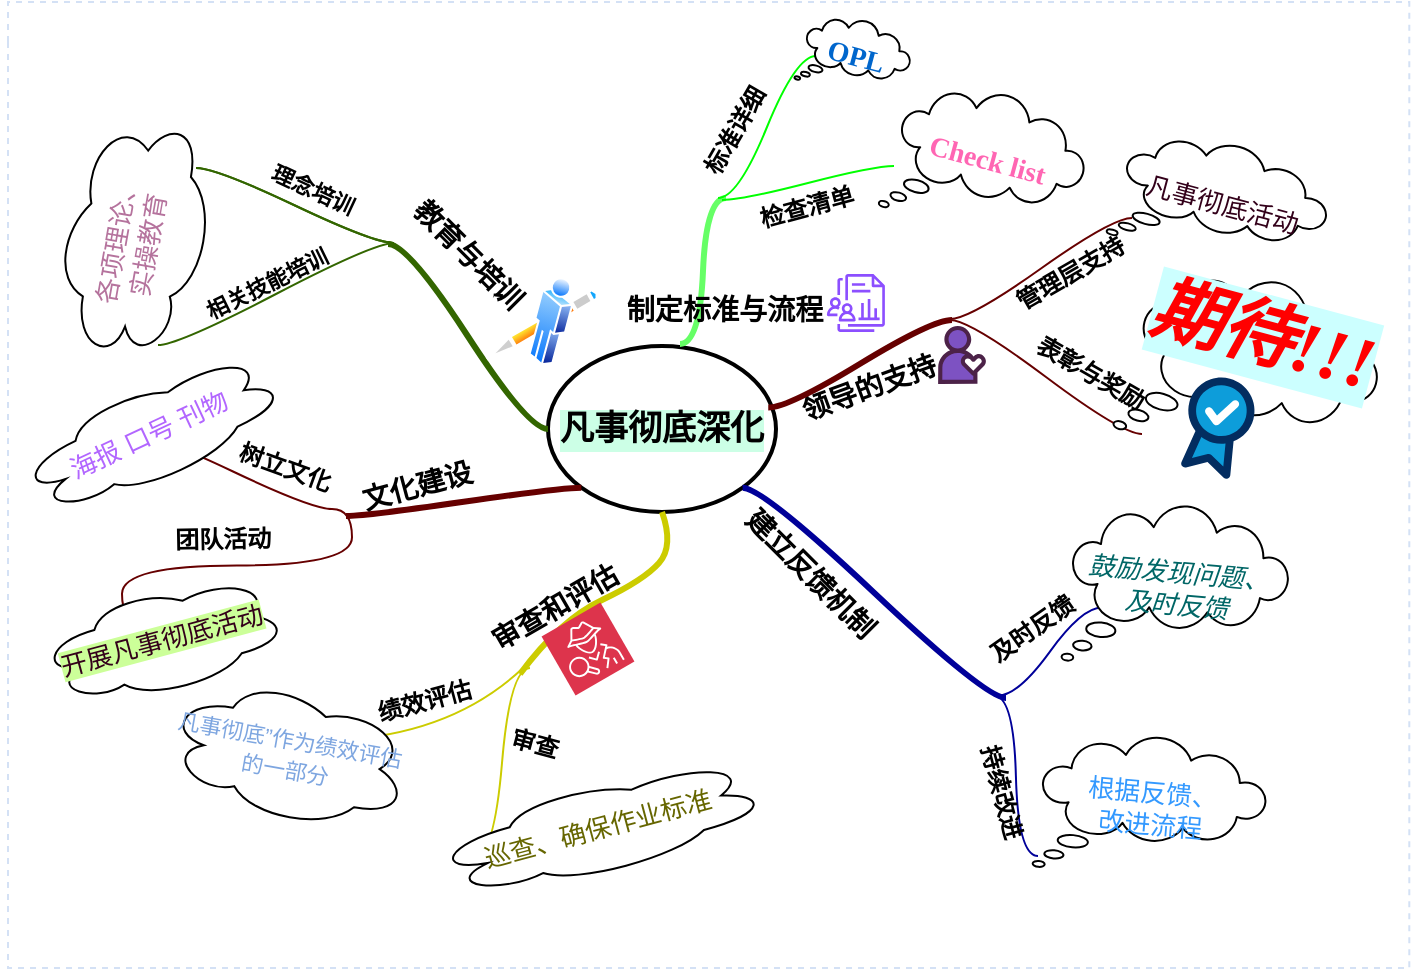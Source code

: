 <mxfile border="50" scale="3" compressed="false" locked="false" version="24.7.6">
  <diagram name="Blank" id="YmL12bMKpDGza6XwsDPr">
    <mxGraphModel dx="1050" dy="565" grid="0" gridSize="10" guides="1" tooltips="1" connect="1" arrows="1" fold="1" page="0" pageScale="1" pageWidth="827" pageHeight="1169" background="none" math="1" shadow="0">
      <root>
        <mxCell id="X5NqExCQtvZxIxQ7pmgY-0" />
        <mxCell id="1" parent="X5NqExCQtvZxIxQ7pmgY-0" />
        <mxCell id="Gr0Zq-AI6Quabplr0KPa-179" value="" style="swimlane;html=1;startSize=20;horizontal=1;containerType=tree;labelBackgroundColor=none;strokeColor=#D4E1F5;strokeWidth=1;fillColor=none;fontFamily=Comic Sans MS;fontSize=14;swimlaneLine=0;dashed=1;collapsible=0;whiteSpace=wrap;labelBorderColor=none;" parent="1" vertex="1">
          <mxGeometry x="84" y="38" width="700.65" height="483" as="geometry" />
        </mxCell>
        <mxCell id="Gr0Zq-AI6Quabplr0KPa-180" value="&lt;span style=&quot;font-size: 17px;&quot;&gt;&lt;b&gt;凡事彻底深化&lt;/b&gt;&lt;/span&gt;" style="ellipse;whiteSpace=wrap;html=1;align=center;container=1;recursiveResize=0;treeFolding=1;strokeWidth=2;fontFamily=Comic Sans MS;labelBackgroundColor=#CCFFE6;fontSize=12;fillStyle=solid;fillColor=none;" parent="Gr0Zq-AI6Quabplr0KPa-179" vertex="1">
          <mxGeometry x="270" y="172" width="114" height="83" as="geometry" />
        </mxCell>
        <mxCell id="Gr0Zq-AI6Quabplr0KPa-181" value="" style="whiteSpace=wrap;html=1;rounded=1;arcSize=50;align=center;verticalAlign=middle;container=1;recursiveResize=0;strokeWidth=1;autosize=1;spacing=4;treeFolding=1;" parent="Gr0Zq-AI6Quabplr0KPa-179" vertex="1">
          <mxGeometry x="471" y="158" height="1" as="geometry" />
        </mxCell>
        <mxCell id="Gr0Zq-AI6Quabplr0KPa-182" value="" style="edgeStyle=entityRelationEdgeStyle;startArrow=none;endArrow=none;segment=10;curved=1;strokeWidth=3;strokeColor=#66FF66;rounded=0;fontSize=12;startSize=8;endSize=8;fontColor=#FF6421;" parent="Gr0Zq-AI6Quabplr0KPa-179" edge="1">
          <mxGeometry relative="1" as="geometry">
            <mxPoint x="336" y="171" as="sourcePoint" />
            <mxPoint x="359" y="98" as="targetPoint" />
            <Array as="points">
              <mxPoint x="336" y="168" />
              <mxPoint x="336" y="172" />
              <mxPoint x="333" y="81" />
              <mxPoint x="374" y="88" />
              <mxPoint x="350" y="86" />
              <mxPoint x="365" y="88" />
              <mxPoint x="365" y="89" />
              <mxPoint x="351" y="173" />
              <mxPoint x="328" y="166" />
              <mxPoint x="382" y="135" />
              <mxPoint x="393" y="123" />
            </Array>
          </mxGeometry>
        </mxCell>
        <mxCell id="Gr0Zq-AI6Quabplr0KPa-184" value="" style="whiteSpace=wrap;html=1;rounded=1;arcSize=50;align=center;verticalAlign=middle;container=1;recursiveResize=0;strokeWidth=1;autosize=1;spacing=4;treeFolding=1;collapsible=0;" parent="Gr0Zq-AI6Quabplr0KPa-179" vertex="1" collapsed="1">
          <mxGeometry x="562" y="108" width="5" as="geometry" />
        </mxCell>
        <mxCell id="Gr0Zq-AI6Quabplr0KPa-185" value="" style="edgeStyle=entityRelationEdgeStyle;startArrow=none;endArrow=none;segment=10;curved=1;strokeColor=#660000;rounded=0;fontSize=12;startSize=8;endSize=8;" parent="Gr0Zq-AI6Quabplr0KPa-179" source="Gr0Zq-AI6Quabplr0KPa-181" target="Gr0Zq-AI6Quabplr0KPa-184" edge="1">
          <mxGeometry relative="1" as="geometry">
            <mxPoint x="194" y="91.5" as="sourcePoint" />
            <mxPoint x="256" y="114" as="targetPoint" />
          </mxGeometry>
        </mxCell>
        <mxCell id="Gr0Zq-AI6Quabplr0KPa-186" value="&lt;h4&gt;管理层支持&lt;/h4&gt;" style="text;html=1;resizable=0;points=[];align=center;verticalAlign=middle;labelBackgroundColor=none;fontFamily=Comic Sans MS;rotation=-30;" parent="Gr0Zq-AI6Quabplr0KPa-185" vertex="1">
          <mxGeometry x="0.257" relative="1" as="geometry">
            <mxPoint x="3" y="11" as="offset" />
          </mxGeometry>
        </mxCell>
        <mxCell id="Gr0Zq-AI6Quabplr0KPa-190" value="" style="whiteSpace=wrap;html=1;rounded=1;arcSize=50;align=center;verticalAlign=middle;container=1;recursiveResize=0;strokeWidth=1;autosize=1;spacing=4;treeFolding=1;collapsible=0;" parent="Gr0Zq-AI6Quabplr0KPa-179" vertex="1">
          <mxGeometry x="567" y="215" height="1" as="geometry" />
        </mxCell>
        <mxCell id="Gr0Zq-AI6Quabplr0KPa-191" value="" style="edgeStyle=entityRelationEdgeStyle;startArrow=none;endArrow=none;segment=10;curved=1;strokeColor=#660000;rounded=0;fontSize=12;startSize=8;endSize=8;" parent="Gr0Zq-AI6Quabplr0KPa-179" edge="1">
          <mxGeometry relative="1" as="geometry">
            <mxPoint x="471" y="159" as="sourcePoint" />
            <mxPoint x="567.0" y="216.0" as="targetPoint" />
          </mxGeometry>
        </mxCell>
        <mxCell id="Gr0Zq-AI6Quabplr0KPa-192" value="&lt;h4&gt;表彰与奖励&lt;/h4&gt;" style="text;html=1;resizable=0;points=[];align=center;verticalAlign=middle;labelBackgroundColor=none;fontFamily=Comic Sans MS;rotation=30;" parent="Gr0Zq-AI6Quabplr0KPa-191" vertex="1" connectable="0">
          <mxGeometry x="-0.112" y="-1" relative="1" as="geometry">
            <mxPoint x="28" y="1" as="offset" />
          </mxGeometry>
        </mxCell>
        <mxCell id="Gr0Zq-AI6Quabplr0KPa-193" value="" style="whiteSpace=wrap;html=1;rounded=1;arcSize=50;align=center;verticalAlign=middle;container=1;recursiveResize=0;strokeWidth=1;autosize=1;spacing=4;treeFolding=1;" parent="Gr0Zq-AI6Quabplr0KPa-179" vertex="1">
          <mxGeometry x="474" y="332" height="1" as="geometry" />
        </mxCell>
        <mxCell id="Gr0Zq-AI6Quabplr0KPa-194" value="" style="edgeStyle=entityRelationEdgeStyle;startArrow=none;endArrow=none;segment=10;curved=1;strokeWidth=3;strokeColor=#000099;rounded=0;fontSize=12;startSize=8;endSize=8;exitX=1;exitY=1;exitDx=0;exitDy=0;" parent="Gr0Zq-AI6Quabplr0KPa-179" source="Gr0Zq-AI6Quabplr0KPa-180" edge="1">
          <mxGeometry relative="1" as="geometry">
            <mxPoint x="161" y="198.5" as="sourcePoint" />
            <mxPoint x="499" y="348" as="targetPoint" />
            <Array as="points">
              <mxPoint x="429" y="305" />
              <mxPoint x="390" y="244" />
              <mxPoint x="388" y="248" />
            </Array>
          </mxGeometry>
        </mxCell>
        <mxCell id="Gr0Zq-AI6Quabplr0KPa-195" value="&lt;h3&gt;&lt;b&gt;建立反馈机制&lt;/b&gt;&lt;/h3&gt;" style="text;html=1;resizable=0;points=[];align=center;verticalAlign=middle;labelBackgroundColor=none;rotation=45;fontFamily=Comic Sans MS;" parent="Gr0Zq-AI6Quabplr0KPa-194" vertex="1" connectable="0">
          <mxGeometry x="0.025" y="2" relative="1" as="geometry">
            <mxPoint x="-35" y="-10" as="offset" />
          </mxGeometry>
        </mxCell>
        <mxCell id="Gr0Zq-AI6Quabplr0KPa-196" value="" style="whiteSpace=wrap;html=1;rounded=1;arcSize=50;align=center;verticalAlign=middle;container=1;recursiveResize=0;strokeWidth=1;autosize=1;spacing=4;treeFolding=1;collapsible=0;" parent="Gr0Zq-AI6Quabplr0KPa-179" vertex="1">
          <mxGeometry x="572" y="292" width="5" as="geometry" />
        </mxCell>
        <mxCell id="Gr0Zq-AI6Quabplr0KPa-197" value="" style="edgeStyle=entityRelationEdgeStyle;startArrow=none;endArrow=none;segment=10;curved=1;strokeColor=#000099;rounded=0;fontSize=12;startSize=8;endSize=8;" parent="Gr0Zq-AI6Quabplr0KPa-179" edge="1">
          <mxGeometry relative="1" as="geometry">
            <mxPoint x="495" y="346.78" as="sourcePoint" />
            <mxPoint x="546.94" y="302.78" as="targetPoint" />
            <Array as="points">
              <mxPoint x="487" y="336.78" />
              <mxPoint x="514" y="334.78" />
            </Array>
          </mxGeometry>
        </mxCell>
        <mxCell id="Gr0Zq-AI6Quabplr0KPa-198" value="&lt;h4&gt;及时反馈&lt;/h4&gt;" style="text;html=1;resizable=0;points=[];align=center;verticalAlign=middle;labelBackgroundColor=none;fontFamily=Comic Sans MS;rotation=-35;" parent="Gr0Zq-AI6Quabplr0KPa-197" vertex="1" connectable="0">
          <mxGeometry x="0.257" relative="1" as="geometry">
            <mxPoint x="-15" y="-3" as="offset" />
          </mxGeometry>
        </mxCell>
        <mxCell id="Gr0Zq-AI6Quabplr0KPa-202" value="" style="whiteSpace=wrap;html=1;rounded=1;arcSize=50;align=center;verticalAlign=middle;container=1;recursiveResize=0;strokeWidth=1;autosize=1;spacing=4;treeFolding=1;collapsible=0;" parent="Gr0Zq-AI6Quabplr0KPa-179" vertex="1">
          <mxGeometry x="594" y="402" height="1" as="geometry" />
        </mxCell>
        <mxCell id="Gr0Zq-AI6Quabplr0KPa-203" value="" style="edgeStyle=entityRelationEdgeStyle;startArrow=none;endArrow=none;segment=10;curved=1;strokeColor=#000099;rounded=0;fontSize=12;startSize=8;endSize=8;" parent="Gr0Zq-AI6Quabplr0KPa-179" edge="1">
          <mxGeometry relative="1" as="geometry">
            <mxPoint x="492.89" y="346.78" as="sourcePoint" />
            <mxPoint x="515" y="427" as="targetPoint" />
            <Array as="points">
              <mxPoint x="482.89" y="367.78" />
              <mxPoint x="529.89" y="354.78" />
              <mxPoint x="535.89" y="364.78" />
              <mxPoint x="492.89" y="352.78" />
              <mxPoint x="505.89" y="407.78" />
            </Array>
          </mxGeometry>
        </mxCell>
        <mxCell id="Gr0Zq-AI6Quabplr0KPa-204" value="&lt;h4&gt;持续改进&lt;/h4&gt;" style="text;html=1;resizable=0;points=[];align=center;verticalAlign=middle;labelBackgroundColor=none;fontFamily=Comic Sans MS;rotation=75;" parent="Gr0Zq-AI6Quabplr0KPa-203" vertex="1" connectable="0">
          <mxGeometry x="-0.112" y="-1" relative="1" as="geometry">
            <mxPoint x="-6" y="13" as="offset" />
          </mxGeometry>
        </mxCell>
        <mxCell id="Gr0Zq-AI6Quabplr0KPa-205" value="" style="shape=image;html=1;verticalAlign=top;verticalLabelPosition=bottom;labelBackgroundColor=#ffffff;imageAspect=0;aspect=fixed;image=https://cdn2.iconfinder.com/data/icons/bitsies/128/Lightbulb-128.png;strokeColor=#000000;fillColor=none;fontFamily=Comic Sans MS;rotation=-30;" parent="Gr0Zq-AI6Quabplr0KPa-179" vertex="1">
          <mxGeometry x="532.32" y="274" width="23" height="23" as="geometry" />
        </mxCell>
        <mxCell id="Gr0Zq-AI6Quabplr0KPa-206" style="edgeStyle=entityRelationEdgeStyle;jumpStyle=arc;html=1;endArrow=classicThin;endFill=1;jettySize=auto;orthogonalLoop=1;strokeColor=none;strokeWidth=2;fontFamily=Comic Sans MS;rounded=0;fontSize=12;startSize=8;endSize=8;curved=1;" parent="Gr0Zq-AI6Quabplr0KPa-179" source="DW1gCvUn582GKB6UZ9Xo-117" target="Gr0Zq-AI6Quabplr0KPa-205" edge="1">
          <mxGeometry relative="1" as="geometry">
            <mxPoint x="594" y="299.82" as="sourcePoint" />
          </mxGeometry>
        </mxCell>
        <mxCell id="Gr0Zq-AI6Quabplr0KPa-209" value="" style="whiteSpace=wrap;html=1;rounded=1;arcSize=50;align=center;verticalAlign=middle;container=1;recursiveResize=0;strokeWidth=1;autosize=1;spacing=4;treeFolding=1;" parent="Gr0Zq-AI6Quabplr0KPa-179" vertex="1">
          <mxGeometry x="193" y="120" height="1" as="geometry" />
        </mxCell>
        <mxCell id="Gr0Zq-AI6Quabplr0KPa-212" value="" style="whiteSpace=wrap;html=1;rounded=1;arcSize=50;align=center;verticalAlign=middle;container=1;recursiveResize=0;strokeWidth=1;autosize=1;spacing=4;treeFolding=1;collapsible=0;" parent="Gr0Zq-AI6Quabplr0KPa-179" vertex="1">
          <mxGeometry x="75" y="171" height="1" as="geometry" />
        </mxCell>
        <mxCell id="Gr0Zq-AI6Quabplr0KPa-213" value="" style="edgeStyle=entityRelationEdgeStyle;startArrow=none;endArrow=none;segment=10;curved=1;strokeColor=#336600;rounded=0;fontSize=12;startSize=8;endSize=8;" parent="Gr0Zq-AI6Quabplr0KPa-179" source="Gr0Zq-AI6Quabplr0KPa-209" target="Gr0Zq-AI6Quabplr0KPa-212" edge="1">
          <mxGeometry relative="1" as="geometry">
            <mxPoint x="-168" y="167.5" as="sourcePoint" />
            <mxPoint x="-168" y="113" as="targetPoint" />
          </mxGeometry>
        </mxCell>
        <mxCell id="Gr0Zq-AI6Quabplr0KPa-214" value="&lt;h4&gt;&lt;font style=&quot;font-size: 11px;&quot;&gt;相关技能培训&lt;/font&gt;&lt;/h4&gt;" style="text;html=1;resizable=0;points=[];align=center;verticalAlign=middle;labelBackgroundColor=none;fontFamily=Comic Sans MS;rotation=-26;fontSize=9;" parent="Gr0Zq-AI6Quabplr0KPa-213" vertex="1" connectable="0">
          <mxGeometry x="-0.112" y="-1" relative="1" as="geometry">
            <mxPoint x="-11" y="-1" as="offset" />
          </mxGeometry>
        </mxCell>
        <mxCell id="Gr0Zq-AI6Quabplr0KPa-218" value="" style="whiteSpace=wrap;html=1;rounded=1;arcSize=50;align=center;verticalAlign=middle;container=1;recursiveResize=0;strokeWidth=1;autosize=1;spacing=4;treeFolding=1;collapsible=0;" parent="Gr0Zq-AI6Quabplr0KPa-179" vertex="1" collapsed="1">
          <mxGeometry x="89" y="83" width="5" as="geometry" />
        </mxCell>
        <mxCell id="Gr0Zq-AI6Quabplr0KPa-219" value="" style="edgeStyle=entityRelationEdgeStyle;startArrow=none;endArrow=none;segment=10;curved=1;strokeColor=#336600;rounded=0;fontSize=12;startSize=8;endSize=8;" parent="Gr0Zq-AI6Quabplr0KPa-179" source="Gr0Zq-AI6Quabplr0KPa-209" target="Gr0Zq-AI6Quabplr0KPa-218" edge="1">
          <mxGeometry relative="1" as="geometry">
            <mxPoint x="-225" y="100.5" as="sourcePoint" />
            <mxPoint x="-163" y="123" as="targetPoint" />
          </mxGeometry>
        </mxCell>
        <mxCell id="Gr0Zq-AI6Quabplr0KPa-223" style="jumpStyle=arc;html=1;endArrow=classicThin;endFill=1;jettySize=auto;orthogonalLoop=1;strokeColor=none;strokeWidth=2;fontFamily=Comic Sans MS;fontSize=10;rounded=0;startSize=8;endSize=8;curved=1;" parent="Gr0Zq-AI6Quabplr0KPa-179" source="Gr0Zq-AI6Quabplr0KPa-209" edge="1">
          <mxGeometry relative="1" as="geometry">
            <mxPoint x="172.076" y="102.239" as="targetPoint" />
          </mxGeometry>
        </mxCell>
        <mxCell id="Gr0Zq-AI6Quabplr0KPa-224" value="" style="whiteSpace=wrap;html=1;rounded=1;arcSize=50;align=center;verticalAlign=middle;container=1;recursiveResize=0;strokeWidth=1;autosize=1;spacing=4;treeFolding=1;" parent="Gr0Zq-AI6Quabplr0KPa-179" vertex="1">
          <mxGeometry x="162" y="253" height="1" as="geometry" />
        </mxCell>
        <mxCell id="Gr0Zq-AI6Quabplr0KPa-225" value="" style="edgeStyle=entityRelationEdgeStyle;startArrow=none;endArrow=none;segment=10;curved=1;strokeWidth=3;strokeColor=#660000;rounded=0;fontSize=12;startSize=8;endSize=8;entryX=0;entryY=1;entryDx=0;entryDy=0;" parent="Gr0Zq-AI6Quabplr0KPa-179" target="Gr0Zq-AI6Quabplr0KPa-180" edge="1">
          <mxGeometry relative="1" as="geometry">
            <mxPoint x="169" y="257" as="sourcePoint" />
            <mxPoint x="395" y="151" as="targetPoint" />
            <Array as="points">
              <mxPoint x="278" y="229.5" />
              <mxPoint x="309" y="194" />
              <mxPoint x="264" y="216" />
              <mxPoint x="268" y="227" />
              <mxPoint x="213" y="258.5" />
              <mxPoint x="150" y="246" />
              <mxPoint x="209" y="258.5" />
              <mxPoint x="211" y="255.5" />
              <mxPoint x="217" y="253.5" />
              <mxPoint x="255" y="233.5" />
            </Array>
          </mxGeometry>
        </mxCell>
        <mxCell id="Gr0Zq-AI6Quabplr0KPa-226" value="&lt;h3&gt;&lt;b&gt;文化建设&lt;/b&gt;&lt;/h3&gt;" style="text;html=1;resizable=0;points=[];align=center;verticalAlign=middle;labelBackgroundColor=none;rotation=-15;fontFamily=Comic Sans MS;" parent="Gr0Zq-AI6Quabplr0KPa-225" vertex="1" connectable="0">
          <mxGeometry x="0.025" y="2" relative="1" as="geometry">
            <mxPoint x="-25" y="-6" as="offset" />
          </mxGeometry>
        </mxCell>
        <mxCell id="Gr0Zq-AI6Quabplr0KPa-230" value="" style="whiteSpace=wrap;html=1;rounded=1;arcSize=50;align=center;verticalAlign=middle;container=1;recursiveResize=0;strokeWidth=1;autosize=1;spacing=4;treeFolding=1;collapsible=0;" parent="Gr0Zq-AI6Quabplr0KPa-179" vertex="1">
          <mxGeometry x="51" y="258" height="1" as="geometry" />
        </mxCell>
        <mxCell id="Gr0Zq-AI6Quabplr0KPa-231" value="" style="edgeStyle=entityRelationEdgeStyle;startArrow=none;endArrow=none;segment=10;curved=1;strokeColor=#660000;rounded=0;fontSize=12;startSize=8;endSize=8;" parent="Gr0Zq-AI6Quabplr0KPa-179" source="Gr0Zq-AI6Quabplr0KPa-224" edge="1">
          <mxGeometry relative="1" as="geometry">
            <mxPoint x="-395" y="268.5" as="sourcePoint" />
            <mxPoint x="67" y="310" as="targetPoint" />
          </mxGeometry>
        </mxCell>
        <mxCell id="Gr0Zq-AI6Quabplr0KPa-232" value="&lt;h4&gt;团队活动&lt;/h4&gt;" style="text;html=1;resizable=0;points=[];align=center;verticalAlign=middle;labelBackgroundColor=none;fontFamily=Comic Sans MS;rotation=-1;fontSize=12;collapsible=0;" parent="Gr0Zq-AI6Quabplr0KPa-231" vertex="1" connectable="0">
          <mxGeometry x="-0.112" y="-1" relative="1" as="geometry">
            <mxPoint x="-19" y="-12" as="offset" />
          </mxGeometry>
        </mxCell>
        <mxCell id="Gr0Zq-AI6Quabplr0KPa-233" value="" style="whiteSpace=wrap;html=1;rounded=1;arcSize=50;align=center;verticalAlign=middle;container=1;recursiveResize=0;strokeWidth=1;autosize=1;spacing=4;treeFolding=1;collapsible=0;" parent="Gr0Zq-AI6Quabplr0KPa-179" vertex="1" collapsed="1">
          <mxGeometry x="58" y="216" width="5" as="geometry" />
        </mxCell>
        <mxCell id="Gr0Zq-AI6Quabplr0KPa-234" value="" style="edgeStyle=entityRelationEdgeStyle;startArrow=none;endArrow=none;segment=10;curved=1;strokeColor=#660000;rounded=0;fontSize=12;startSize=8;endSize=8;" parent="Gr0Zq-AI6Quabplr0KPa-179" source="Gr0Zq-AI6Quabplr0KPa-224" target="Gr0Zq-AI6Quabplr0KPa-233" edge="1">
          <mxGeometry relative="1" as="geometry">
            <mxPoint x="-390" y="278.5" as="sourcePoint" />
            <mxPoint x="-328" y="301" as="targetPoint" />
          </mxGeometry>
        </mxCell>
        <mxCell id="Gr0Zq-AI6Quabplr0KPa-235" value="&lt;h4&gt;树立文化&lt;/h4&gt;" style="text;html=1;resizable=0;points=[];align=center;verticalAlign=middle;labelBackgroundColor=none;fontFamily=Comic Sans MS;rotation=20;collapsible=0;" parent="Gr0Zq-AI6Quabplr0KPa-234" vertex="1" connectable="0">
          <mxGeometry x="0.257" relative="1" as="geometry">
            <mxPoint x="38" y="4" as="offset" />
          </mxGeometry>
        </mxCell>
        <mxCell id="Gr0Zq-AI6Quabplr0KPa-236" value="" style="shape=image;html=1;verticalAlign=top;verticalLabelPosition=bottom;labelBackgroundColor=#ffffff;imageAspect=0;aspect=fixed;image=https://cdn3.iconfinder.com/data/icons/tango-icon-library/48/system-users-128.png;dashed=0;fontFamily=Comic Sans MS;fontSize=12;fontColor=#000000;align=center;strokeColor=#000099;strokeWidth=2;fillColor=#D2D3D3;" parent="Gr0Zq-AI6Quabplr0KPa-179" vertex="1">
          <mxGeometry x="234" y="218" width="39" height="37" as="geometry" />
        </mxCell>
        <mxCell id="Gr0Zq-AI6Quabplr0KPa-238" value="" style="whiteSpace=wrap;html=1;rounded=1;arcSize=50;align=center;verticalAlign=middle;container=1;recursiveResize=0;strokeWidth=1;autosize=1;spacing=4;treeFolding=1;" parent="Gr0Zq-AI6Quabplr0KPa-179" vertex="1">
          <mxGeometry x="257" y="333" height="1" as="geometry" />
        </mxCell>
        <mxCell id="Gr0Zq-AI6Quabplr0KPa-239" value="" style="startArrow=none;endArrow=none;segment=10;strokeWidth=3;strokeColor=#CCCC00;exitX=0.5;exitY=1;curved=1;rounded=0;fontSize=12;startSize=8;endSize=8;" parent="Gr0Zq-AI6Quabplr0KPa-179" source="Gr0Zq-AI6Quabplr0KPa-180" edge="1">
          <mxGeometry relative="1" as="geometry">
            <mxPoint x="53" y="198.5" as="sourcePoint" />
            <mxPoint x="256" y="336" as="targetPoint" />
            <Array as="points">
              <mxPoint x="333" y="272" />
              <mxPoint x="318" y="289" />
              <mxPoint x="276" y="309" />
            </Array>
          </mxGeometry>
        </mxCell>
        <mxCell id="Gr0Zq-AI6Quabplr0KPa-240" value="&lt;h3&gt;&lt;b&gt;审查和评估&lt;/b&gt;&lt;/h3&gt;" style="text;html=1;resizable=0;points=[];align=center;verticalAlign=middle;labelBackgroundColor=none;rotation=-30;fontFamily=Comic Sans MS;" parent="Gr0Zq-AI6Quabplr0KPa-239" vertex="1" connectable="0">
          <mxGeometry x="0.025" y="2" relative="1" as="geometry">
            <mxPoint x="-27" y="3" as="offset" />
          </mxGeometry>
        </mxCell>
        <mxCell id="Gr0Zq-AI6Quabplr0KPa-241" value="" style="whiteSpace=wrap;html=1;rounded=1;arcSize=50;align=center;verticalAlign=middle;container=1;recursiveResize=0;strokeWidth=1;autosize=1;spacing=4;treeFolding=1;collapsible=0;" parent="Gr0Zq-AI6Quabplr0KPa-179" vertex="1">
          <mxGeometry x="148" y="375" height="1" as="geometry" />
        </mxCell>
        <mxCell id="Gr0Zq-AI6Quabplr0KPa-242" value="" style="startArrow=none;endArrow=none;segment=10;strokeColor=#CCCC00;curved=1;rounded=0;fontSize=12;startSize=8;endSize=8;" parent="Gr0Zq-AI6Quabplr0KPa-179" source="Gr0Zq-AI6Quabplr0KPa-238" edge="1">
          <mxGeometry relative="1" as="geometry">
            <mxPoint x="-346" y="466.5" as="sourcePoint" />
            <mxPoint x="166" y="369" as="targetPoint" />
            <Array as="points">
              <mxPoint x="222" y="366" />
            </Array>
          </mxGeometry>
        </mxCell>
        <mxCell id="Gr0Zq-AI6Quabplr0KPa-243" value="&lt;h4&gt;绩效评估&lt;/h4&gt;" style="text;html=1;resizable=0;points=[];align=center;verticalAlign=middle;labelBackgroundColor=none;fontFamily=Comic Sans MS;rotation=-15;fontSize=12;collapsible=0;" parent="Gr0Zq-AI6Quabplr0KPa-242" vertex="1" connectable="0">
          <mxGeometry x="-0.112" y="-1" relative="1" as="geometry">
            <mxPoint x="-15" y="-14" as="offset" />
          </mxGeometry>
        </mxCell>
        <mxCell id="Gr0Zq-AI6Quabplr0KPa-244" value="" style="whiteSpace=wrap;html=1;rounded=1;arcSize=50;align=center;verticalAlign=middle;container=1;recursiveResize=0;strokeWidth=1;autosize=1;spacing=4;treeFolding=1;collapsible=0;" parent="Gr0Zq-AI6Quabplr0KPa-179" vertex="1">
          <mxGeometry x="140" y="307" height="1" as="geometry" />
        </mxCell>
        <mxCell id="Gr0Zq-AI6Quabplr0KPa-245" value="" style="edgeStyle=entityRelationEdgeStyle;startArrow=none;endArrow=none;segment=10;curved=1;strokeColor=#CCCC00;rounded=0;fontSize=12;startSize=8;endSize=8;" parent="Gr0Zq-AI6Quabplr0KPa-179" edge="1">
          <mxGeometry relative="1" as="geometry">
            <mxPoint x="233" y="428" as="sourcePoint" />
            <mxPoint x="261" y="333" as="targetPoint" />
            <Array as="points">
              <mxPoint x="335" y="460" />
              <mxPoint x="282" y="438" />
              <mxPoint x="256" y="376" />
              <mxPoint x="286" y="458" />
              <mxPoint x="325" y="461" />
              <mxPoint x="278" y="462" />
              <mxPoint x="175" y="397" />
              <mxPoint x="178" y="415" />
            </Array>
          </mxGeometry>
        </mxCell>
        <mxCell id="Gr0Zq-AI6Quabplr0KPa-246" value="&lt;h4&gt;审查&lt;/h4&gt;" style="text;html=1;resizable=0;points=[];align=center;verticalAlign=middle;labelBackgroundColor=none;fontFamily=Comic Sans MS;rotation=15;fontSize=12;" parent="Gr0Zq-AI6Quabplr0KPa-245" vertex="1" connectable="0">
          <mxGeometry x="-0.112" y="-1" relative="1" as="geometry">
            <mxPoint x="15" y="-17" as="offset" />
          </mxGeometry>
        </mxCell>
        <mxCell id="DW1gCvUn582GKB6UZ9Xo-4" value="" style="edgeStyle=entityRelationEdgeStyle;startArrow=none;endArrow=none;segment=10;curved=1;strokeColor=#336600;rounded=0;fontSize=12;startSize=8;endSize=8;" parent="Gr0Zq-AI6Quabplr0KPa-179" source="Gr0Zq-AI6Quabplr0KPa-209" target="DW1gCvUn582GKB6UZ9Xo-6" edge="1">
          <mxGeometry relative="1" as="geometry">
            <mxPoint x="277" y="201" as="sourcePoint" />
            <mxPoint x="5" y="283" as="targetPoint" />
          </mxGeometry>
        </mxCell>
        <mxCell id="DW1gCvUn582GKB6UZ9Xo-5" value="&lt;h4&gt;&lt;font style=&quot;font-size: 11px;&quot;&gt;理念培训&lt;/font&gt;&lt;/h4&gt;" style="text;html=1;resizable=0;points=[];align=center;verticalAlign=middle;labelBackgroundColor=none;fontFamily=Comic Sans MS;rotation=25;" parent="DW1gCvUn582GKB6UZ9Xo-4" vertex="1" connectable="0">
          <mxGeometry x="0.257" relative="1" as="geometry">
            <mxPoint x="21" y="-2" as="offset" />
          </mxGeometry>
        </mxCell>
        <mxCell id="DW1gCvUn582GKB6UZ9Xo-6" value="" style="whiteSpace=wrap;html=1;rounded=1;arcSize=50;align=center;verticalAlign=middle;container=1;recursiveResize=0;strokeWidth=1;autosize=1;spacing=4;treeFolding=1;collapsible=0;" parent="Gr0Zq-AI6Quabplr0KPa-179" vertex="1" collapsed="1">
          <mxGeometry x="89" y="83" width="5" as="geometry" />
        </mxCell>
        <mxCell id="Gr0Zq-AI6Quabplr0KPa-210" value="" style="edgeStyle=entityRelationEdgeStyle;startArrow=none;endArrow=none;segment=10;curved=1;strokeWidth=3;strokeColor=#336600;rounded=0;fontSize=12;startSize=8;endSize=8;" parent="Gr0Zq-AI6Quabplr0KPa-179" target="Gr0Zq-AI6Quabplr0KPa-180" edge="1">
          <mxGeometry relative="1" as="geometry">
            <mxPoint x="190" y="121" as="sourcePoint" />
            <mxPoint x="54" y="162" as="targetPoint" />
            <Array as="points">
              <mxPoint x="252" y="187" />
              <mxPoint x="190" y="141" />
              <mxPoint x="267" y="162" />
              <mxPoint x="185" y="152" />
              <mxPoint x="267" y="149" />
              <mxPoint x="245" y="174" />
              <mxPoint x="155" y="62.5" />
              <mxPoint x="212" y="124" />
              <mxPoint x="211" y="130" />
              <mxPoint x="213" y="132" />
              <mxPoint x="241" y="141" />
              <mxPoint x="206" y="135" />
              <mxPoint x="199" y="125" />
              <mxPoint x="184" y="121" />
              <mxPoint x="135" y="138.5" />
              <mxPoint x="210" y="83.5" />
              <mxPoint x="208" y="84.5" />
              <mxPoint x="153" y="61.5" />
            </Array>
          </mxGeometry>
        </mxCell>
        <mxCell id="Gr0Zq-AI6Quabplr0KPa-211" value="&lt;h3&gt;&lt;b&gt;教育与培训&lt;/b&gt;&lt;/h3&gt;" style="text;html=1;resizable=0;points=[];align=center;verticalAlign=middle;labelBackgroundColor=none;rotation=45;fontFamily=Comic Sans MS;" parent="Gr0Zq-AI6Quabplr0KPa-210" vertex="1" connectable="0">
          <mxGeometry x="0.025" y="2" relative="1" as="geometry">
            <mxPoint x="-3" y="-42" as="offset" />
          </mxGeometry>
        </mxCell>
        <mxCell id="DW1gCvUn582GKB6UZ9Xo-17" value="&lt;h3&gt;&lt;b&gt;制定标准与流程&lt;/b&gt;&lt;/h3&gt;" style="text;html=1;resizable=0;points=[];align=center;verticalAlign=middle;labelBackgroundColor=none;rotation=0;fontFamily=Comic Sans MS;" parent="Gr0Zq-AI6Quabplr0KPa-210" vertex="1" connectable="0">
          <mxGeometry x="0.025" y="2" relative="1" as="geometry">
            <mxPoint x="125" y="-14" as="offset" />
          </mxGeometry>
        </mxCell>
        <mxCell id="DW1gCvUn582GKB6UZ9Xo-24" value="&lt;h3&gt;&lt;b&gt;领导的支持&lt;/b&gt;&lt;/h3&gt;" style="text;html=1;resizable=0;points=[];align=center;verticalAlign=middle;labelBackgroundColor=none;rotation=-20;fontFamily=Comic Sans MS;" parent="Gr0Zq-AI6Quabplr0KPa-210" vertex="1" connectable="0">
          <mxGeometry x="0.025" y="2" relative="1" as="geometry">
            <mxPoint x="197" y="25" as="offset" />
          </mxGeometry>
        </mxCell>
        <mxCell id="DW1gCvUn582GKB6UZ9Xo-27" value="&lt;h4&gt;标准详细&lt;/h4&gt;" style="text;html=1;resizable=0;points=[];align=center;verticalAlign=middle;labelBackgroundColor=none;rotation=-60;fontFamily=Comic Sans MS;" parent="Gr0Zq-AI6Quabplr0KPa-210" vertex="1" connectable="0">
          <mxGeometry x="0.025" y="2" relative="1" as="geometry">
            <mxPoint x="130" y="-103" as="offset" />
          </mxGeometry>
        </mxCell>
        <mxCell id="DW1gCvUn582GKB6UZ9Xo-30" value="&lt;h4&gt;检查清单&lt;/h4&gt;" style="text;html=1;resizable=0;points=[];align=center;verticalAlign=middle;labelBackgroundColor=none;rotation=-15;fontFamily=Comic Sans MS;" parent="Gr0Zq-AI6Quabplr0KPa-210" vertex="1" connectable="0">
          <mxGeometry x="0.025" y="2" relative="1" as="geometry">
            <mxPoint x="166" y="-65" as="offset" />
          </mxGeometry>
        </mxCell>
        <mxCell id="DW1gCvUn582GKB6UZ9Xo-16" value="" style="edgeStyle=entityRelationEdgeStyle;startArrow=none;endArrow=none;segment=10;curved=1;strokeWidth=3;strokeColor=#660000;rounded=0;fontSize=12;startSize=8;endSize=8;exitX=0.966;exitY=0.371;exitDx=0;exitDy=0;exitPerimeter=0;" parent="Gr0Zq-AI6Quabplr0KPa-179" source="Gr0Zq-AI6Quabplr0KPa-180" edge="1">
          <mxGeometry relative="1" as="geometry">
            <mxPoint x="380.74" y="191" as="sourcePoint" />
            <mxPoint x="472" y="159" as="targetPoint" />
            <Array as="points">
              <mxPoint x="379.74" y="184" />
              <mxPoint x="356.74" y="177" />
              <mxPoint x="410.74" y="146" />
              <mxPoint x="421.74" y="134" />
            </Array>
          </mxGeometry>
        </mxCell>
        <mxCell id="DW1gCvUn582GKB6UZ9Xo-20" value="" style="edgeStyle=entityRelationEdgeStyle;startArrow=none;endArrow=none;segment=10;curved=1;strokeColor=#00FF00;rounded=0;fontSize=12;startSize=8;endSize=8;" parent="Gr0Zq-AI6Quabplr0KPa-179" edge="1">
          <mxGeometry relative="1" as="geometry">
            <mxPoint x="357" y="99" as="sourcePoint" />
            <mxPoint x="443" y="82" as="targetPoint" />
            <Array as="points">
              <mxPoint x="399" y="91" />
            </Array>
          </mxGeometry>
        </mxCell>
        <mxCell id="DW1gCvUn582GKB6UZ9Xo-26" value="" style="edgeStyle=entityRelationEdgeStyle;startArrow=none;endArrow=none;segment=10;curved=1;strokeColor=#00FF00;rounded=0;fontSize=12;startSize=8;endSize=8;" parent="Gr0Zq-AI6Quabplr0KPa-179" edge="1">
          <mxGeometry relative="1" as="geometry">
            <mxPoint x="355" y="98" as="sourcePoint" />
            <mxPoint x="404" y="27" as="targetPoint" />
          </mxGeometry>
        </mxCell>
        <mxCell id="DW1gCvUn582GKB6UZ9Xo-36" value="&lt;font size=&quot;1&quot; color=&quot;#0066cc&quot; style=&quot;&quot;&gt;&lt;b style=&quot;font-size: 14px;&quot;&gt;OPL&lt;/b&gt;&lt;/font&gt;" style="whiteSpace=wrap;html=1;shape=mxgraph.basic.cloud_callout;fontFamily=Comic Sans MS;rotation=15;fontColor=#FF0000;" parent="Gr0Zq-AI6Quabplr0KPa-179" vertex="1">
          <mxGeometry x="396.94" y="9" width="54" height="37" as="geometry" />
        </mxCell>
        <mxCell id="DW1gCvUn582GKB6UZ9Xo-37" value="&lt;font color=&quot;#ff66b3&quot; size=&quot;1&quot; style=&quot;&quot;&gt;&lt;b style=&quot;font-size: 14px;&quot;&gt;Check list&lt;/b&gt;&lt;/font&gt;" style="whiteSpace=wrap;html=1;shape=mxgraph.basic.cloud_callout;fontFamily=Comic Sans MS;rotation=15;fontColor=#FF0000;" parent="Gr0Zq-AI6Quabplr0KPa-179" vertex="1">
          <mxGeometry x="442.48" y="45.56" width="95.25" height="69.74" as="geometry" />
        </mxCell>
        <mxCell id="DW1gCvUn582GKB6UZ9Xo-38" value="&lt;font style=&quot;font-size: 13px;&quot; color=&quot;#33001a&quot;&gt;凡事彻底活动&lt;/font&gt;" style="whiteSpace=wrap;html=1;shape=mxgraph.basic.cloud_callout;fontFamily=Comic Sans MS;rotation=15;fontColor=#FF0000;" parent="Gr0Zq-AI6Quabplr0KPa-179" vertex="1">
          <mxGeometry x="554.89" y="71.27" width="104.68" height="58.87" as="geometry" />
        </mxCell>
        <mxCell id="DW1gCvUn582GKB6UZ9Xo-113" value="&lt;font style=&quot;font-size: 36px;&quot;&gt;期待!!!&lt;/font&gt;" style="whiteSpace=wrap;html=1;shape=mxgraph.basic.cloud_callout;fontFamily=Comic Sans MS;rotation=15;fontColor=#FF0000;fontStyle=3;horizontal=1;verticalAlign=top;labelBorderColor=none;labelBackgroundColor=#CCFFFF;" parent="Gr0Zq-AI6Quabplr0KPa-179" vertex="1">
          <mxGeometry x="562" y="138.81" width="122.29" height="91.19" as="geometry" />
        </mxCell>
        <mxCell id="DW1gCvUn582GKB6UZ9Xo-114" value="" style="verticalLabelPosition=bottom;aspect=fixed;html=1;shape=mxgraph.salesforce.success;rotation=15;" parent="Gr0Zq-AI6Quabplr0KPa-179" vertex="1">
          <mxGeometry x="588" y="187.49" width="33.32" height="49" as="geometry" />
        </mxCell>
        <mxCell id="DW1gCvUn582GKB6UZ9Xo-115" value="" style="verticalLabelPosition=bottom;aspect=fixed;html=1;shape=mxgraph.salesforce.philantrophy;" parent="Gr0Zq-AI6Quabplr0KPa-179" vertex="1">
          <mxGeometry x="465.0" y="161.94" width="24.07" height="29" as="geometry" />
        </mxCell>
        <mxCell id="DW1gCvUn582GKB6UZ9Xo-118" value="&lt;span style=&quot;font-style: normal; font-size: 13px;&quot;&gt;&lt;font style=&quot;font-size: 13px;&quot; color=&quot;#3399ff&quot;&gt;根据反馈、&lt;/font&gt;&lt;/span&gt;&lt;div style=&quot;font-size: 13px;&quot;&gt;&lt;span style=&quot;font-style: normal;&quot;&gt;&lt;font style=&quot;font-size: 13px;&quot; color=&quot;#3399ff&quot;&gt;改进流程&lt;/font&gt;&lt;/span&gt;&lt;/div&gt;" style="whiteSpace=wrap;html=1;shape=mxgraph.basic.cloud_callout;fontFamily=Comic Sans MS;rotation=5;fontColor=#1C14FF;fontStyle=2" parent="Gr0Zq-AI6Quabplr0KPa-179" vertex="1">
          <mxGeometry x="515" y="367.75" width="113.93" height="69.5" as="geometry" />
        </mxCell>
        <mxCell id="DW1gCvUn582GKB6UZ9Xo-191" value="&lt;font color=&quot;#b266ff&quot; style=&quot;font-size: 13px;&quot;&gt;海报 口号 刊物&lt;/font&gt;" style="ellipse;shape=cloud;whiteSpace=wrap;html=1;labelBackgroundColor=none;rotation=-25;labelBorderColor=none;" parent="Gr0Zq-AI6Quabplr0KPa-179" vertex="1">
          <mxGeometry x="1.1" y="190.94" width="139" height="50.49" as="geometry" />
        </mxCell>
        <mxCell id="DW1gCvUn582GKB6UZ9Xo-335" value="&lt;font color=&quot;#b5739d&quot; style=&quot;font-size: 13px;&quot;&gt;各项理论、&lt;/font&gt;&lt;div&gt;&lt;font color=&quot;#b5739d&quot; style=&quot;font-size: 13px;&quot;&gt;实操教育&lt;/font&gt;&lt;/div&gt;" style="ellipse;shape=cloud;whiteSpace=wrap;html=1;labelBackgroundColor=none;rotation=-80;labelBorderColor=none;horizontal=1;verticalAlign=middle;align=center;fontStyle=0" parent="Gr0Zq-AI6Quabplr0KPa-179" vertex="1">
          <mxGeometry y="81.13" width="124" height="77.87" as="geometry" />
        </mxCell>
        <mxCell id="DW1gCvUn582GKB6UZ9Xo-263" value="&lt;font style=&quot;font-size: 13px;&quot; color=&quot;#33001a&quot;&gt;开展凡事彻底活动&lt;/font&gt;" style="ellipse;shape=cloud;whiteSpace=wrap;html=1;labelBackgroundColor=#CCFF99;rotation=-15;" parent="Gr0Zq-AI6Quabplr0KPa-179" vertex="1">
          <mxGeometry x="14.68" y="291.78" width="124" height="55" as="geometry" />
        </mxCell>
        <mxCell id="DW1gCvUn582GKB6UZ9Xo-338" value="&lt;font color=&quot;#7ea6e0&quot; style=&quot;font-size: 11px;&quot;&gt;凡事彻底”作为绩效评估的一部分&lt;/font&gt;" style="ellipse;shape=cloud;whiteSpace=wrap;html=1;labelBackgroundColor=none;rotation=10;" parent="Gr0Zq-AI6Quabplr0KPa-179" vertex="1">
          <mxGeometry x="78" y="340.51" width="124" height="69.98" as="geometry" />
        </mxCell>
        <mxCell id="DW1gCvUn582GKB6UZ9Xo-413" value="&lt;font style=&quot;font-size: 13px;&quot; color=&quot;#666600&quot;&gt;巡查、确保作业标准&lt;/font&gt;" style="ellipse;shape=cloud;whiteSpace=wrap;html=1;labelBackgroundColor=none;rotation=-15;fontSize=9;" parent="Gr0Zq-AI6Quabplr0KPa-179" vertex="1">
          <mxGeometry x="210" y="389.25" width="170" height="48" as="geometry" />
        </mxCell>
        <mxCell id="GD0dFJLd0CxXKPKDBsXC-1" value="" style="image;aspect=fixed;perimeter=ellipsePerimeter;html=1;align=center;shadow=0;dashed=0;spacingTop=3;image=img/lib/active_directory/writer.svg;rotation=15;" parent="Gr0Zq-AI6Quabplr0KPa-179" vertex="1">
          <mxGeometry x="244" y="136" width="48" height="50" as="geometry" />
        </mxCell>
        <mxCell id="GD0dFJLd0CxXKPKDBsXC-79" value="" style="sketch=0;points=[[0,0,0],[0.25,0,0],[0.5,0,0],[0.75,0,0],[1,0,0],[0,1,0],[0.25,1,0],[0.5,1,0],[0.75,1,0],[1,1,0],[0,0.25,0],[0,0.5,0],[0,0.75,0],[1,0.25,0],[1,0.5,0],[1,0.75,0]];outlineConnect=0;fontColor=#232F3E;fillColor=#DD344C;strokeColor=#ffffff;dashed=0;verticalLabelPosition=bottom;verticalAlign=top;align=center;html=1;fontSize=12;fontStyle=0;aspect=fixed;shape=mxgraph.aws4.resourceIcon;resIcon=mxgraph.aws4.detective;rotation=-30;" parent="Gr0Zq-AI6Quabplr0KPa-179" vertex="1">
          <mxGeometry x="273" y="306.51" width="34" height="34" as="geometry" />
        </mxCell>
        <mxCell id="GD0dFJLd0CxXKPKDBsXC-85" value="" style="edgeStyle=entityRelationEdgeStyle;jumpStyle=arc;html=1;endArrow=classicThin;endFill=1;jettySize=auto;orthogonalLoop=1;strokeColor=none;strokeWidth=2;fontFamily=Comic Sans MS;rounded=0;fontSize=12;startSize=8;endSize=8;curved=1;" parent="Gr0Zq-AI6Quabplr0KPa-179" target="DW1gCvUn582GKB6UZ9Xo-117" edge="1">
          <mxGeometry relative="1" as="geometry">
            <mxPoint x="678" y="337.82" as="sourcePoint" />
            <mxPoint x="641" y="323" as="targetPoint" />
          </mxGeometry>
        </mxCell>
        <mxCell id="DW1gCvUn582GKB6UZ9Xo-117" value="&lt;font color=&quot;#006666&quot; style=&quot;font-size: 13px;&quot;&gt;鼓励发现问题、&lt;/font&gt;&lt;div style=&quot;font-size: 13px;&quot;&gt;&lt;font color=&quot;#006666&quot; style=&quot;font-size: 13px;&quot;&gt;及时反馈&lt;/font&gt;&lt;/div&gt;" style="whiteSpace=wrap;html=1;shape=mxgraph.basic.cloud_callout;fontFamily=Comic Sans MS;rotation=5;fontColor=#1C14FF;fontStyle=2" parent="Gr0Zq-AI6Quabplr0KPa-179" vertex="1">
          <mxGeometry x="530" y="252.02" width="110" height="81.98" as="geometry" />
        </mxCell>
        <mxCell id="GD0dFJLd0CxXKPKDBsXC-99" value="" style="sketch=0;outlineConnect=0;fontColor=#232F3E;gradientColor=none;fillColor=#8C4FFF;strokeColor=none;dashed=0;verticalLabelPosition=bottom;verticalAlign=top;align=center;html=1;fontSize=12;fontStyle=0;aspect=fixed;pointerEvents=1;shape=mxgraph.aws4.datazone_data_projects;rotation=0;" parent="Gr0Zq-AI6Quabplr0KPa-179" vertex="1">
          <mxGeometry x="409.44" y="136" width="29" height="29" as="geometry" />
        </mxCell>
      </root>
    </mxGraphModel>
  </diagram>
</mxfile>

